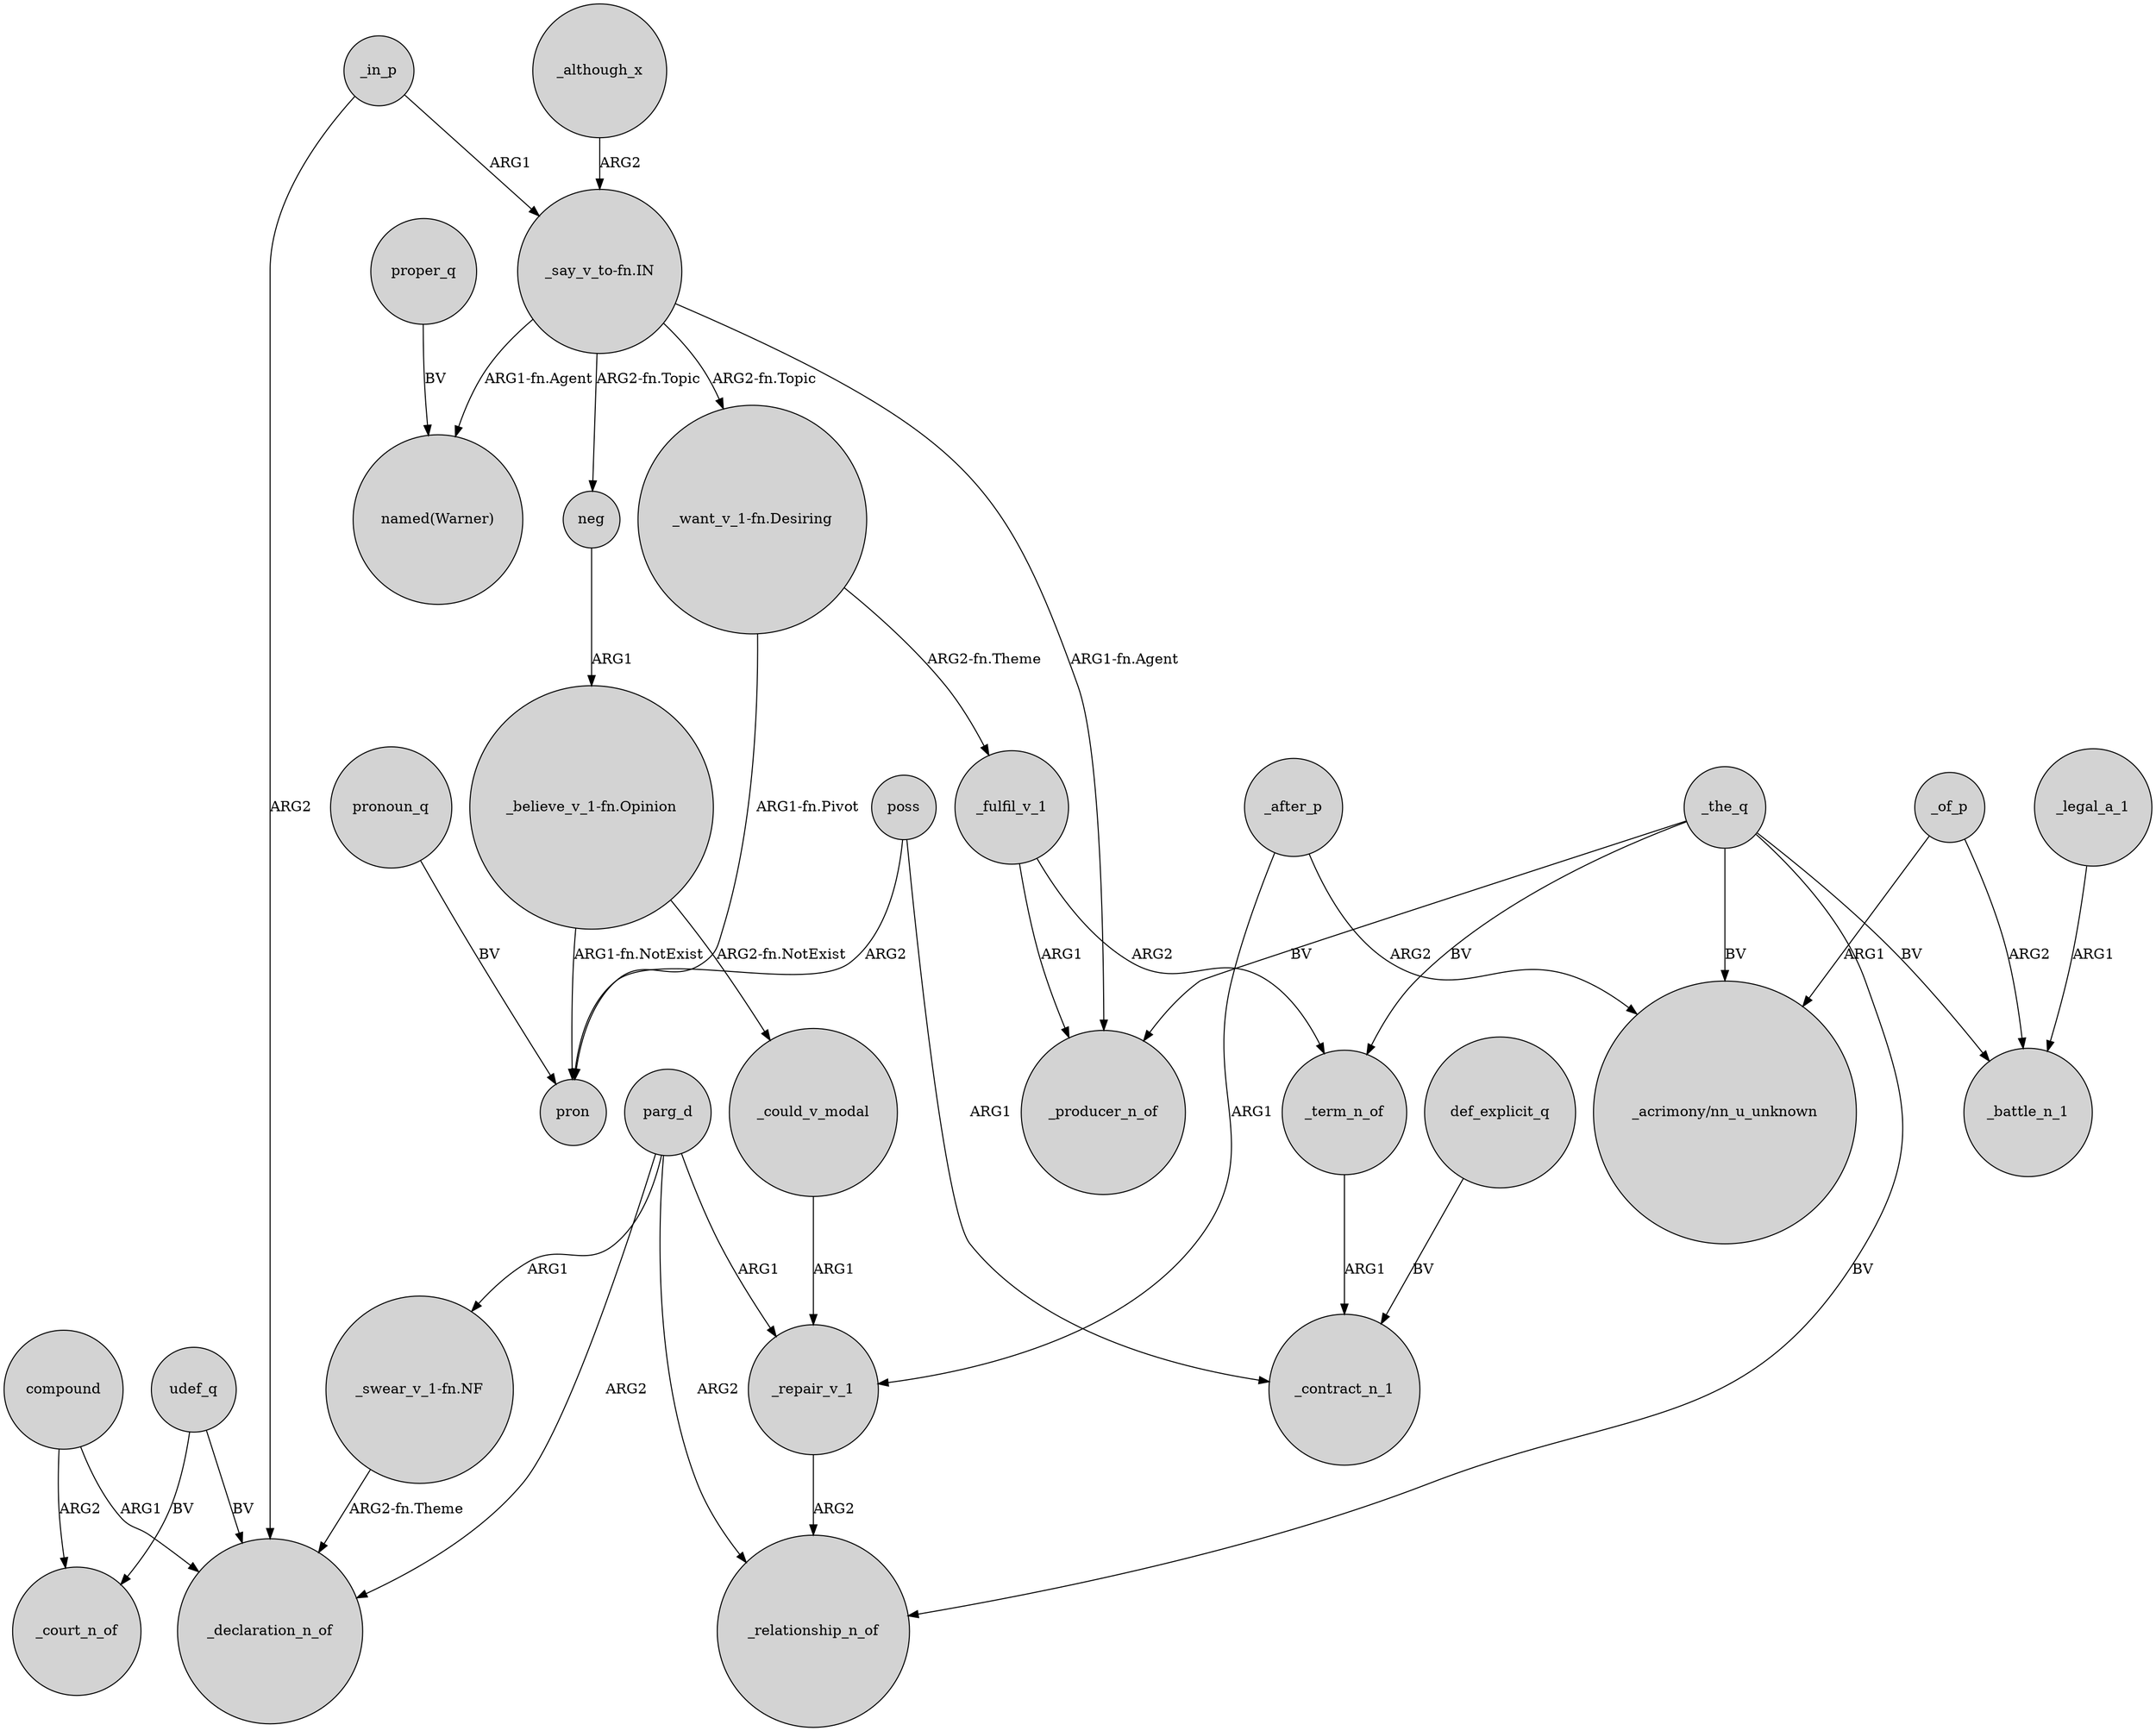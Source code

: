 digraph {
	node [shape=circle style=filled]
	_the_q -> _producer_n_of [label=BV]
	"_believe_v_1-fn.Opinion" -> _could_v_modal [label="ARG2-fn.NotExist"]
	_of_p -> "_acrimony/nn_u_unknown" [label=ARG1]
	parg_d -> _repair_v_1 [label=ARG1]
	poss -> _contract_n_1 [label=ARG1]
	poss -> pron [label=ARG2]
	def_explicit_q -> _contract_n_1 [label=BV]
	_in_p -> "_say_v_to-fn.IN" [label=ARG1]
	_in_p -> _declaration_n_of [label=ARG2]
	_repair_v_1 -> _relationship_n_of [label=ARG2]
	_fulfil_v_1 -> _producer_n_of [label=ARG1]
	udef_q -> _court_n_of [label=BV]
	"_say_v_to-fn.IN" -> "named(Warner)" [label="ARG1-fn.Agent"]
	"_want_v_1-fn.Desiring" -> pron [label="ARG1-fn.Pivot"]
	_after_p -> _repair_v_1 [label=ARG1]
	_although_x -> "_say_v_to-fn.IN" [label=ARG2]
	compound -> _declaration_n_of [label=ARG1]
	_fulfil_v_1 -> _term_n_of [label=ARG2]
	_the_q -> _term_n_of [label=BV]
	pronoun_q -> pron [label=BV]
	"_believe_v_1-fn.Opinion" -> pron [label="ARG1-fn.NotExist"]
	_legal_a_1 -> _battle_n_1 [label=ARG1]
	_could_v_modal -> _repair_v_1 [label=ARG1]
	neg -> "_believe_v_1-fn.Opinion" [label=ARG1]
	parg_d -> _relationship_n_of [label=ARG2]
	compound -> _court_n_of [label=ARG2]
	"_swear_v_1-fn.NF" -> _declaration_n_of [label="ARG2-fn.Theme"]
	"_say_v_to-fn.IN" -> _producer_n_of [label="ARG1-fn.Agent"]
	"_say_v_to-fn.IN" -> neg [label="ARG2-fn.Topic"]
	parg_d -> "_swear_v_1-fn.NF" [label=ARG1]
	_the_q -> "_acrimony/nn_u_unknown" [label=BV]
	"_say_v_to-fn.IN" -> "_want_v_1-fn.Desiring" [label="ARG2-fn.Topic"]
	proper_q -> "named(Warner)" [label=BV]
	_the_q -> _battle_n_1 [label=BV]
	"_want_v_1-fn.Desiring" -> _fulfil_v_1 [label="ARG2-fn.Theme"]
	_term_n_of -> _contract_n_1 [label=ARG1]
	parg_d -> _declaration_n_of [label=ARG2]
	_the_q -> _relationship_n_of [label=BV]
	_of_p -> _battle_n_1 [label=ARG2]
	udef_q -> _declaration_n_of [label=BV]
	_after_p -> "_acrimony/nn_u_unknown" [label=ARG2]
}
